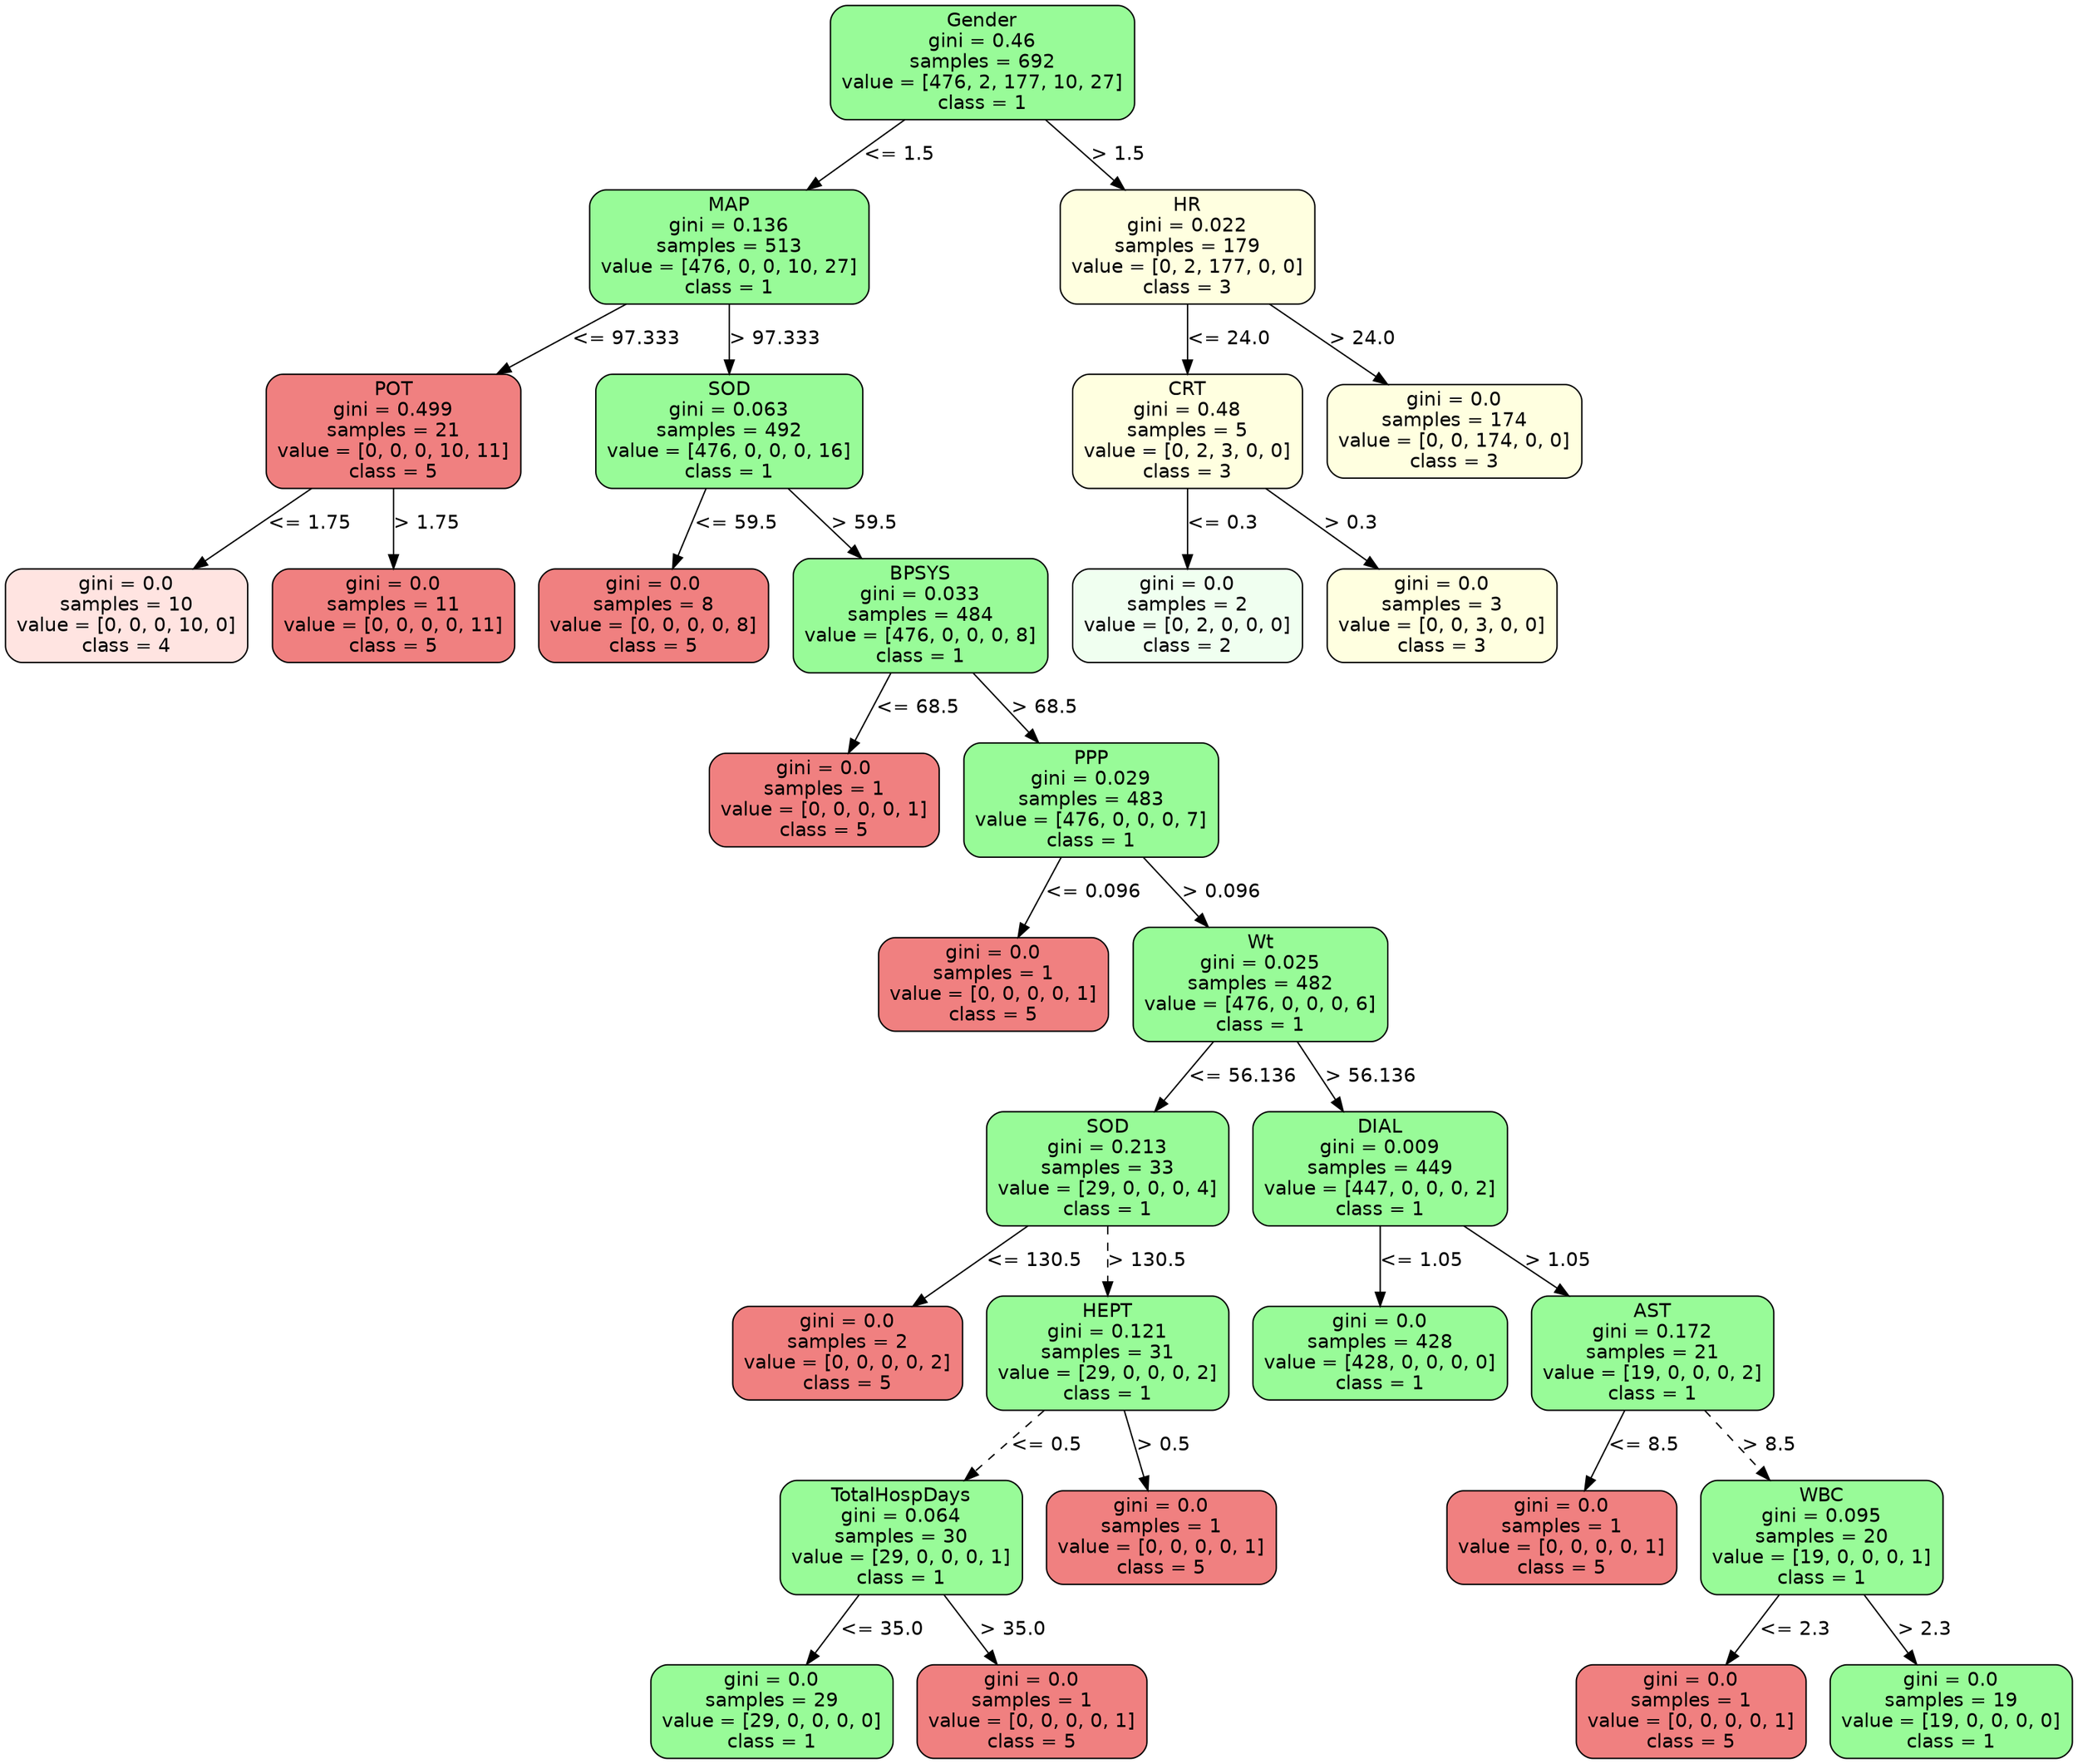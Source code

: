 strict digraph Tree {
	graph [bb="0,0,1281,1274"];
	node [color=black,
		fontname=helvetica,
		label="\N",
		shape=box,
		style="filled, rounded"
	];
	edge [fontname=helvetica];
	0	[fillcolor=palegreen,
		height=1.1528,
		label="Gender\ngini = 0.46\nsamples = 692\nvalue = [476, 2, 177, 10, 27]\nclass = 1",
		pos="605.5,1232.5",
		width=2.5694];
	1	[fillcolor=palegreen,
		height=1.1528,
		label="MAP\ngini = 0.136\nsamples = 513\nvalue = [476, 0, 0, 10, 27]\nclass = 1",
		pos="447.5,1098.5",
		width=2.3611];
	0 -> 1	[label="<= 1.5",
		labelangle=45,
		labeldistance=2.5,
		lp="551.5,1165.5",
		op="<=",
		param=1.5,
		pos="e,496.03,1140 556.81,1190.8 540.06,1176.8 521.17,1161 503.86,1146.6",
		style=solid];
	26	[fillcolor=lightyellow,
		height=1.1528,
		label="HR\ngini = 0.022\nsamples = 179\nvalue = [0, 2, 177, 0, 0]\nclass = 3",
		pos="732.5,1098.5",
		width=2.1528];
	0 -> 26	[label="> 1.5",
		labelangle=-45,
		labeldistance=2.5,
		lp="689,1165.5",
		op=">",
		param=1.5,
		pos="e,693.27,1140.3 644.64,1190.8 657.8,1177.1 672.6,1161.8 686.25,1147.6",
		style=solid];
	2	[fillcolor=lightcoral,
		height=1.1528,
		label="POT\ngini = 0.499\nsamples = 21\nvalue = [0, 0, 0, 10, 11]\nclass = 5",
		pos="238.5,964.5",
		width=2.1528];
	1 -> 2	[label="<= 97.333",
		lp="380.5,1031.5",
		op="<=",
		param=97.333,
		pos="e,302.87,1006.2 383.37,1057 360.61,1042.6 334.83,1026.3 311.39,1011.5",
		style=solid];
	5	[fillcolor=palegreen,
		height=1.1528,
		label="SOD\ngini = 0.063\nsamples = 492\nvalue = [476, 0, 0, 0, 16]\nclass = 1",
		pos="447.5,964.5",
		width=2.25];
	1 -> 5	[label="> 97.333",
		lp="474.5,1031.5",
		op=">",
		param=97.333,
		pos="e,447.5,1006.3 447.5,1056.8 447.5,1044 447.5,1029.7 447.5,1016.3",
		style=solid];
	3	[fillcolor=mistyrose,
		height=0.94444,
		label="gini = 0.0\nsamples = 10\nvalue = [0, 0, 0, 10, 0]\nclass = 4",
		pos="73.5,830.5",
		width=2.0417];
	2 -> 3	[label="<= 1.75",
		lp="185,897.5",
		op="<=",
		param=1.75,
		pos="e,114.79,864.53 187.65,922.82 167,906.3 143.24,887.29 122.75,870.9",
		style=solid];
	4	[fillcolor=lightcoral,
		height=0.94444,
		label="gini = 0.0\nsamples = 11\nvalue = [0, 0, 0, 0, 11]\nclass = 5",
		pos="238.5,830.5",
		width=2.0417];
	2 -> 4	[label="> 1.75",
		lp="258,897.5",
		op=">",
		param=1.75,
		pos="e,238.5,864.74 238.5,922.82 238.5,907.68 238.5,890.44 238.5,875.05",
		style=solid];
	6	[fillcolor=lightcoral,
		height=0.94444,
		label="gini = 0.0\nsamples = 8\nvalue = [0, 0, 0, 0, 8]\nclass = 5",
		pos="400.5,830.5",
		width=1.9444];
	5 -> 6	[label="<= 59.5",
		lp="449,897.5",
		op="<=",
		param=59.5,
		pos="e,412.34,864.74 433.01,922.82 427.52,907.39 421.25,889.78 415.69,874.17",
		style=solid];
	7	[fillcolor=palegreen,
		height=1.1528,
		label="BPSYS\ngini = 0.033\nsamples = 484\nvalue = [476, 0, 0, 0, 8]\nclass = 1",
		pos="566.5,830.5",
		width=2.1528];
	5 -> 7	[label="> 59.5",
		lp="531,897.5",
		op=">",
		param=59.5,
		pos="e,529.74,872.27 484.17,922.82 496.39,909.27 510.12,894.04 522.81,879.96",
		style=solid];
	8	[fillcolor=lightcoral,
		height=0.94444,
		label="gini = 0.0\nsamples = 1\nvalue = [0, 0, 0, 0, 1]\nclass = 5",
		pos="507.5,696.5",
		width=1.9444];
	7 -> 8	[label="<= 68.5",
		lp="563,763.5",
		op="<=",
		param=68.5,
		pos="e,522.36,730.74 548.32,788.82 541.42,773.39 533.55,755.78 526.57,740.17",
		style=solid];
	9	[fillcolor=palegreen,
		height=1.1528,
		label="PPP\ngini = 0.029\nsamples = 483\nvalue = [476, 0, 0, 0, 7]\nclass = 1",
		pos="673.5,696.5",
		width=2.1528];
	7 -> 9	[label="> 68.5",
		lp="643,763.5",
		op=">",
		param=68.5,
		pos="e,640.45,738.27 599.48,788.82 610.36,775.39 622.58,760.32 633.9,746.35",
		style=solid];
	10	[fillcolor=lightcoral,
		height=0.94444,
		label="gini = 0.0\nsamples = 1\nvalue = [0, 0, 0, 0, 1]\nclass = 5",
		pos="612.5,562.5",
		width=1.9444];
	9 -> 10	[label="<= 0.096",
		lp="673,629.5",
		op="<=",
		param=0.096,
		pos="e,627.86,596.74 654.7,654.82 647.57,639.39 639.43,621.78 632.22,606.17",
		style=solid];
	11	[fillcolor=palegreen,
		height=1.1528,
		label="Wt\ngini = 0.025\nsamples = 482\nvalue = [476, 0, 0, 0, 6]\nclass = 1",
		pos="778.5,562.5",
		width=2.1528];
	9 -> 11	[label="> 0.096",
		lp="752.5,629.5",
		op=">",
		param=0.096,
		pos="e,746.07,604.27 705.86,654.82 716.54,641.39 728.53,626.32 739.64,612.35",
		style=solid];
	12	[fillcolor=palegreen,
		height=1.1528,
		label="SOD\ngini = 0.213\nsamples = 33\nvalue = [29, 0, 0, 0, 4]\nclass = 1",
		pos="683.5,428.5",
		width=2.0417];
	11 -> 12	[label="<= 56.136",
		lp="765.5,495.5",
		op="<=",
		param=56.136,
		pos="e,712.85,470.27 749.22,520.82 739.65,507.52 728.92,492.6 718.94,478.74",
		style=solid];
	19	[fillcolor=palegreen,
		height=1.1528,
		label="DIAL\ngini = 0.009\nsamples = 449\nvalue = [447, 0, 0, 0, 2]\nclass = 1",
		pos="852.5,428.5",
		width=2.1528];
	11 -> 19	[label="> 56.136",
		lp="845.5,495.5",
		op=">",
		param=56.136,
		pos="e,829.64,470.27 801.31,520.82 808.69,507.64 816.97,492.89 824.67,479.14",
		style=solid];
	13	[fillcolor=lightcoral,
		height=0.94444,
		label="gini = 0.0\nsamples = 2\nvalue = [0, 0, 0, 0, 2]\nclass = 5",
		pos="521.5,294.5",
		width=1.9444];
	12 -> 13	[label="<= 130.5",
		lp="635,361.5",
		op="<=",
		param=130.5,
		pos="e,562.04,328.53 633.57,386.82 613.3,370.3 589.97,351.29 569.86,334.9",
		style=solid];
	14	[fillcolor=palegreen,
		height=1.1528,
		label="HEPT\ngini = 0.121\nsamples = 31\nvalue = [29, 0, 0, 0, 2]\nclass = 1",
		pos="683.5,294.5",
		width=2.0417];
	12 -> 14	[label="> 130.5",
		lp="706.5,361.5",
		op=">",
		param=130.5,
		pos="e,683.5,336.27 683.5,386.82 683.5,374.02 683.5,359.73 683.5,346.32",
		style=dashed];
	15	[fillcolor=palegreen,
		height=1.1528,
		label="TotalHospDays\ngini = 0.064\nsamples = 30\nvalue = [29, 0, 0, 0, 1]\nclass = 1",
		pos="554.5,160.5",
		width=2.0417];
	14 -> 15	[label="<= 0.5",
		lp="643.5,227.5",
		op="<=",
		param=0.5,
		pos="e,594.35,202.27 643.74,252.82 630.38,239.14 615.34,223.76 601.48,209.57",
		style=dashed];
	18	[fillcolor=lightcoral,
		height=0.94444,
		label="gini = 0.0\nsamples = 1\nvalue = [0, 0, 0, 0, 1]\nclass = 5",
		pos="716.5,160.5",
		width=1.9444];
	14 -> 18	[label="> 0.5",
		lp="717,227.5",
		op=">",
		param=0.5,
		pos="e,708.19,194.74 693.67,252.82 697.49,237.53 701.85,220.11 705.72,204.61",
		style=solid];
	16	[fillcolor=palegreen,
		height=0.94444,
		label="gini = 0.0\nsamples = 29\nvalue = [29, 0, 0, 0, 0]\nclass = 1",
		pos="473.5,34",
		width=2.0417];
	15 -> 16	[label="<= 35.0",
		lp="540,93.5",
		op="<=",
		param=35.0,
		pos="e,495.22,68.379 527.98,118.73 519.27,105.35 509.59,90.465 500.82,76.995",
		style=solid];
	17	[fillcolor=lightcoral,
		height=0.94444,
		label="gini = 0.0\nsamples = 1\nvalue = [0, 0, 0, 0, 1]\nclass = 5",
		pos="635.5,34",
		width=1.9444];
	15 -> 17	[label="> 35.0",
		lp="622,93.5",
		op=">",
		param=35.0,
		pos="e,613.78,68.379 581.02,118.73 589.73,105.35 599.41,90.465 608.18,76.995",
		style=solid];
	20	[fillcolor=palegreen,
		height=0.94444,
		label="gini = 0.0\nsamples = 428\nvalue = [428, 0, 0, 0, 0]\nclass = 1",
		pos="852.5,294.5",
		width=2.1528];
	19 -> 20	[label="<= 1.05",
		lp="876,361.5",
		op="<=",
		param=1.05,
		pos="e,852.5,328.74 852.5,386.82 852.5,371.68 852.5,354.44 852.5,339.05",
		style=solid];
	21	[fillcolor=palegreen,
		height=1.1528,
		label="AST\ngini = 0.172\nsamples = 21\nvalue = [19, 0, 0, 0, 2]\nclass = 1",
		pos="1021.5,294.5",
		width=2.0417];
	19 -> 21	[label="> 1.05",
		lp="962,361.5",
		op=">",
		param=1.05,
		pos="e,969.59,336.05 904.58,386.82 922.58,372.76 942.89,356.9 961.47,342.39",
		style=solid];
	22	[fillcolor=lightcoral,
		height=0.94444,
		label="gini = 0.0\nsamples = 1\nvalue = [0, 0, 0, 0, 1]\nclass = 5",
		pos="964.5,160.5",
		width=1.9444];
	21 -> 22	[label="<= 8.5",
		lp="1014.5,227.5",
		op="<=",
		param=8.5,
		pos="e,978.86,194.74 1003.9,252.82 997.27,237.39 989.67,219.78 982.92,204.17",
		style=solid];
	23	[fillcolor=palegreen,
		height=1.1528,
		label="WBC\ngini = 0.095\nsamples = 20\nvalue = [19, 0, 0, 0, 1]\nclass = 1",
		pos="1126.5,160.5",
		width=2.0417];
	21 -> 23	[label="> 8.5",
		lp="1092,227.5",
		op=">",
		param=8.5,
		pos="e,1094.1,202.27 1053.9,252.82 1064.5,239.39 1076.5,224.32 1087.6,210.35",
		style=dashed];
	24	[fillcolor=lightcoral,
		height=0.94444,
		label="gini = 0.0\nsamples = 1\nvalue = [0, 0, 0, 0, 1]\nclass = 5",
		pos="1045.5,34",
		width=1.9444];
	23 -> 24	[label="<= 2.3",
		lp="1107.5,93.5",
		op="<=",
		param=2.3,
		pos="e,1067.2,68.379 1100,118.73 1091.3,105.35 1081.6,90.465 1072.8,76.995",
		style=solid];
	25	[fillcolor=palegreen,
		height=0.94444,
		label="gini = 0.0\nsamples = 19\nvalue = [19, 0, 0, 0, 0]\nclass = 1",
		pos="1207.5,34",
		width=2.0417];
	23 -> 25	[label="> 2.3",
		lp="1189,93.5",
		op=">",
		param=2.3,
		pos="e,1185.8,68.379 1153,118.73 1161.7,105.35 1171.4,90.465 1180.2,76.995",
		style=solid];
	27	[fillcolor=lightyellow,
		height=1.1528,
		label="CRT\ngini = 0.48\nsamples = 5\nvalue = [0, 2, 3, 0, 0]\nclass = 3",
		pos="732.5,964.5",
		width=1.9444];
	26 -> 27	[label="<= 24.0",
		lp="756,1031.5",
		op="<=",
		param=24.0,
		pos="e,732.5,1006.3 732.5,1056.8 732.5,1044 732.5,1029.7 732.5,1016.3",
		style=solid];
	30	[fillcolor=lightyellow,
		height=0.94444,
		label="gini = 0.0\nsamples = 174\nvalue = [0, 0, 174, 0, 0]\nclass = 3",
		pos="898.5,964.5",
		width=2.1528];
	26 -> 30	[label="> 24.0",
		lp="840,1031.5",
		op=">",
		param=24.0,
		pos="e,856.96,998.53 783.66,1056.8 804.43,1040.3 828.34,1021.3 848.95,1004.9",
		style=solid];
	28	[fillcolor=honeydew,
		height=0.94444,
		label="gini = 0.0\nsamples = 2\nvalue = [0, 2, 0, 0, 0]\nclass = 2",
		pos="732.5,830.5",
		width=1.9444];
	27 -> 28	[label="<= 0.3",
		lp="752.5,897.5",
		op="<=",
		param=0.3,
		pos="e,732.5,864.74 732.5,922.82 732.5,907.68 732.5,890.44 732.5,875.05",
		style=solid];
	29	[fillcolor=lightyellow,
		height=0.94444,
		label="gini = 0.0\nsamples = 3\nvalue = [0, 0, 3, 0, 0]\nclass = 3",
		pos="890.5,830.5",
		width=1.9444];
	27 -> 29	[label="> 0.3",
		lp="832,897.5",
		op=">",
		param=0.3,
		pos="e,850.97,864.53 781.19,922.82 800.88,906.37 823.52,887.46 843.07,871.12",
		style=solid];
}
